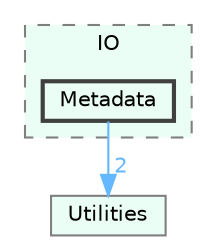 digraph "C:/GEU/GEUCore/Source/IO/Metadata"
{
 // LATEX_PDF_SIZE
  bgcolor="transparent";
  edge [fontname=Helvetica,fontsize=10,labelfontname=Helvetica,labelfontsize=10];
  node [fontname=Helvetica,fontsize=10,shape=box,height=0.2,width=0.4];
  compound=true
  subgraph clusterdir_3c3c6b6eb1652c0454092c25623ff2b4 {
    graph [ bgcolor="#ebfef5", pencolor="grey50", label="IO", fontname=Helvetica,fontsize=10 style="filled,dashed", URL="dir_3c3c6b6eb1652c0454092c25623ff2b4.html",tooltip=""]
  dir_27da1043000b55fe704521afb4d7105b [label="Metadata", fillcolor="#ebfef5", color="grey25", style="filled,bold", URL="dir_27da1043000b55fe704521afb4d7105b.html",tooltip=""];
  }
  dir_ba98d1c57f2db257d685d96c8633f8b6 [label="Utilities", fillcolor="#ebfef5", color="grey50", style="filled", URL="dir_ba98d1c57f2db257d685d96c8633f8b6.html",tooltip=""];
  dir_27da1043000b55fe704521afb4d7105b->dir_ba98d1c57f2db257d685d96c8633f8b6 [headlabel="2", labeldistance=1.5 headhref="dir_000024_000057.html" href="dir_000024_000057.html" color="steelblue1" fontcolor="steelblue1"];
}
